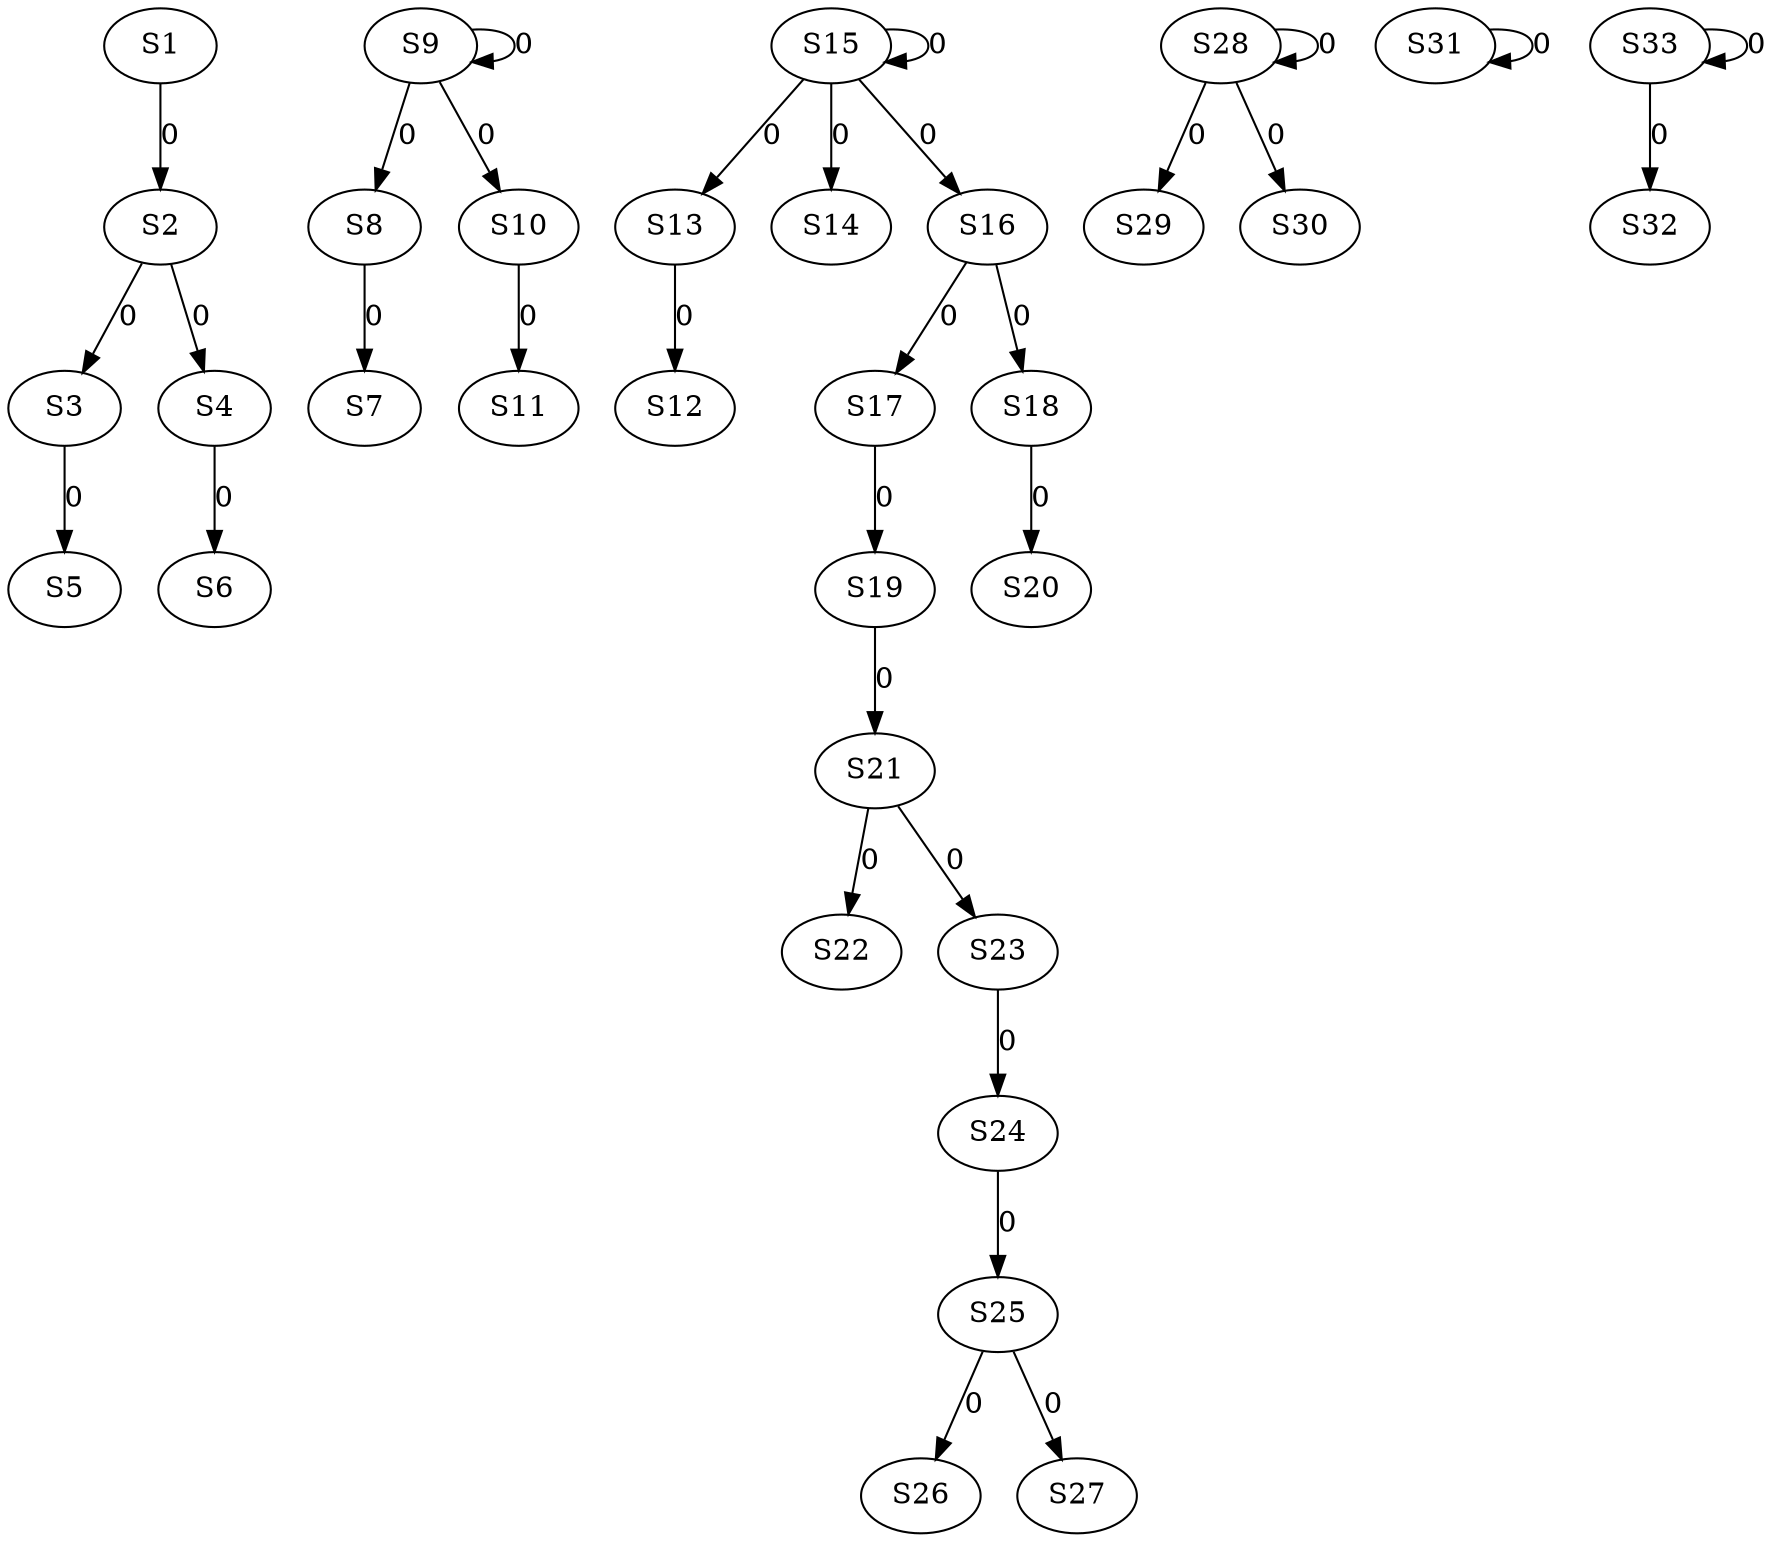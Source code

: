 strict digraph {
	S1 -> S2 [ label = 0 ];
	S2 -> S3 [ label = 0 ];
	S2 -> S4 [ label = 0 ];
	S3 -> S5 [ label = 0 ];
	S4 -> S6 [ label = 0 ];
	S8 -> S7 [ label = 0 ];
	S9 -> S8 [ label = 0 ];
	S9 -> S9 [ label = 0 ];
	S9 -> S10 [ label = 0 ];
	S10 -> S11 [ label = 0 ];
	S13 -> S12 [ label = 0 ];
	S15 -> S13 [ label = 0 ];
	S15 -> S14 [ label = 0 ];
	S15 -> S15 [ label = 0 ];
	S15 -> S16 [ label = 0 ];
	S16 -> S17 [ label = 0 ];
	S16 -> S18 [ label = 0 ];
	S17 -> S19 [ label = 0 ];
	S18 -> S20 [ label = 0 ];
	S19 -> S21 [ label = 0 ];
	S21 -> S22 [ label = 0 ];
	S21 -> S23 [ label = 0 ];
	S23 -> S24 [ label = 0 ];
	S24 -> S25 [ label = 0 ];
	S25 -> S26 [ label = 0 ];
	S25 -> S27 [ label = 0 ];
	S28 -> S28 [ label = 0 ];
	S28 -> S29 [ label = 0 ];
	S28 -> S30 [ label = 0 ];
	S31 -> S31 [ label = 0 ];
	S33 -> S32 [ label = 0 ];
	S33 -> S33 [ label = 0 ];
}